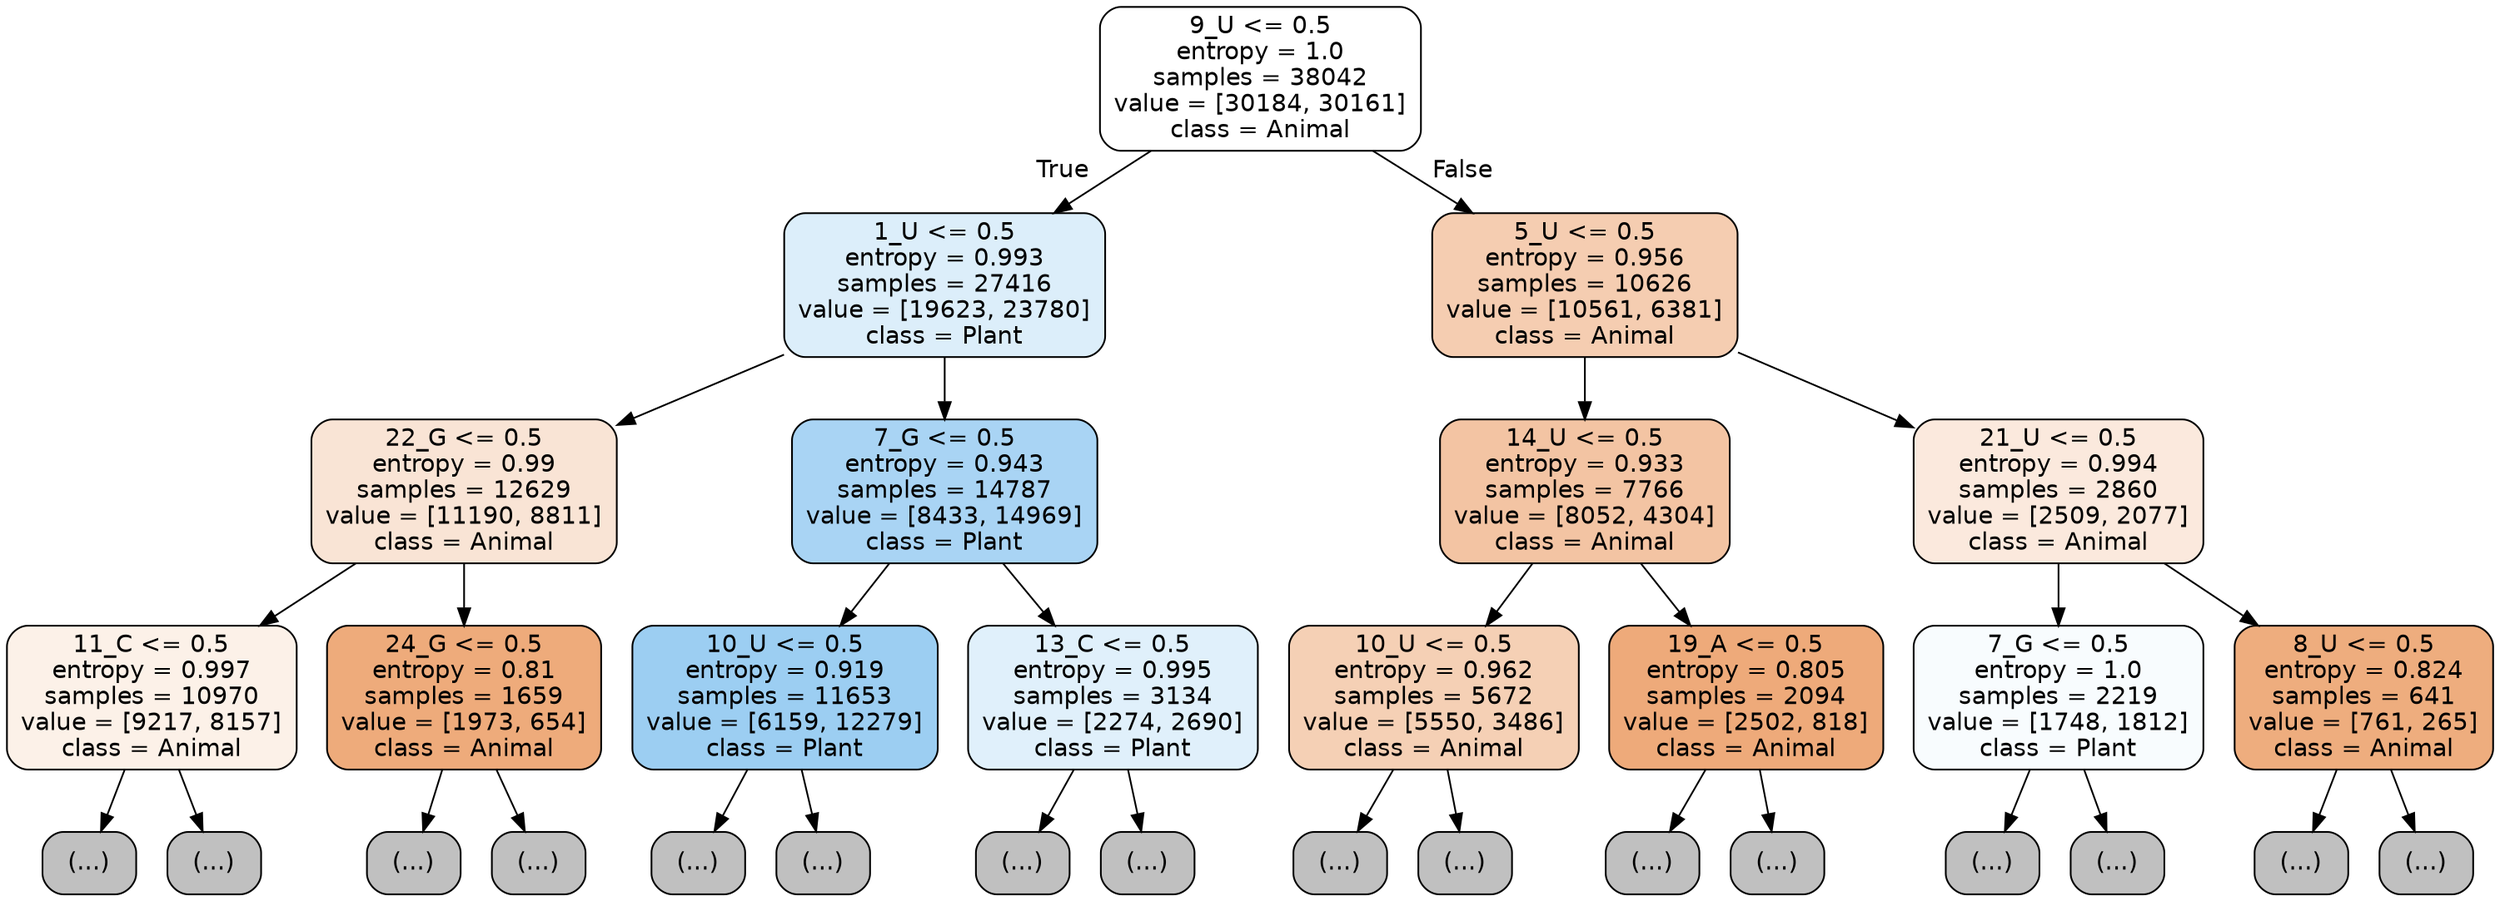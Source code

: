 digraph Tree {
node [shape=box, style="filled, rounded", color="black", fontname="helvetica"] ;
edge [fontname="helvetica"] ;
0 [label="9_U <= 0.5\nentropy = 1.0\nsamples = 38042\nvalue = [30184, 30161]\nclass = Animal", fillcolor="#ffffff"] ;
1 [label="1_U <= 0.5\nentropy = 0.993\nsamples = 27416\nvalue = [19623, 23780]\nclass = Plant", fillcolor="#dceefa"] ;
0 -> 1 [labeldistance=2.5, labelangle=45, headlabel="True"] ;
2 [label="22_G <= 0.5\nentropy = 0.99\nsamples = 12629\nvalue = [11190, 8811]\nclass = Animal", fillcolor="#f9e4d5"] ;
1 -> 2 ;
3 [label="11_C <= 0.5\nentropy = 0.997\nsamples = 10970\nvalue = [9217, 8157]\nclass = Animal", fillcolor="#fcf1e8"] ;
2 -> 3 ;
4 [label="(...)", fillcolor="#C0C0C0"] ;
3 -> 4 ;
4823 [label="(...)", fillcolor="#C0C0C0"] ;
3 -> 4823 ;
6044 [label="24_G <= 0.5\nentropy = 0.81\nsamples = 1659\nvalue = [1973, 654]\nclass = Animal", fillcolor="#eeab7b"] ;
2 -> 6044 ;
6045 [label="(...)", fillcolor="#C0C0C0"] ;
6044 -> 6045 ;
6796 [label="(...)", fillcolor="#C0C0C0"] ;
6044 -> 6796 ;
6843 [label="7_G <= 0.5\nentropy = 0.943\nsamples = 14787\nvalue = [8433, 14969]\nclass = Plant", fillcolor="#a9d4f4"] ;
1 -> 6843 ;
6844 [label="10_U <= 0.5\nentropy = 0.919\nsamples = 11653\nvalue = [6159, 12279]\nclass = Plant", fillcolor="#9ccef2"] ;
6843 -> 6844 ;
6845 [label="(...)", fillcolor="#C0C0C0"] ;
6844 -> 6845 ;
9706 [label="(...)", fillcolor="#C0C0C0"] ;
6844 -> 9706 ;
10831 [label="13_C <= 0.5\nentropy = 0.995\nsamples = 3134\nvalue = [2274, 2690]\nclass = Plant", fillcolor="#e0f0fb"] ;
6843 -> 10831 ;
10832 [label="(...)", fillcolor="#C0C0C0"] ;
10831 -> 10832 ;
11883 [label="(...)", fillcolor="#C0C0C0"] ;
10831 -> 11883 ;
12176 [label="5_U <= 0.5\nentropy = 0.956\nsamples = 10626\nvalue = [10561, 6381]\nclass = Animal", fillcolor="#f5cdb1"] ;
0 -> 12176 [labeldistance=2.5, labelangle=-45, headlabel="False"] ;
12177 [label="14_U <= 0.5\nentropy = 0.933\nsamples = 7766\nvalue = [8052, 4304]\nclass = Animal", fillcolor="#f3c4a3"] ;
12176 -> 12177 ;
12178 [label="10_U <= 0.5\nentropy = 0.962\nsamples = 5672\nvalue = [5550, 3486]\nclass = Animal", fillcolor="#f5d0b5"] ;
12177 -> 12178 ;
12179 [label="(...)", fillcolor="#C0C0C0"] ;
12178 -> 12179 ;
14074 [label="(...)", fillcolor="#C0C0C0"] ;
12178 -> 14074 ;
14815 [label="19_A <= 0.5\nentropy = 0.805\nsamples = 2094\nvalue = [2502, 818]\nclass = Animal", fillcolor="#eeaa7a"] ;
12177 -> 14815 ;
14816 [label="(...)", fillcolor="#C0C0C0"] ;
14815 -> 14816 ;
15611 [label="(...)", fillcolor="#C0C0C0"] ;
14815 -> 15611 ;
15802 [label="21_U <= 0.5\nentropy = 0.994\nsamples = 2860\nvalue = [2509, 2077]\nclass = Animal", fillcolor="#fbe9dd"] ;
12176 -> 15802 ;
15803 [label="7_G <= 0.5\nentropy = 1.0\nsamples = 2219\nvalue = [1748, 1812]\nclass = Plant", fillcolor="#f8fcfe"] ;
15802 -> 15803 ;
15804 [label="(...)", fillcolor="#C0C0C0"] ;
15803 -> 15804 ;
16579 [label="(...)", fillcolor="#C0C0C0"] ;
15803 -> 16579 ;
16852 [label="8_U <= 0.5\nentropy = 0.824\nsamples = 641\nvalue = [761, 265]\nclass = Animal", fillcolor="#eead7e"] ;
15802 -> 16852 ;
16853 [label="(...)", fillcolor="#C0C0C0"] ;
16852 -> 16853 ;
17046 [label="(...)", fillcolor="#C0C0C0"] ;
16852 -> 17046 ;
}